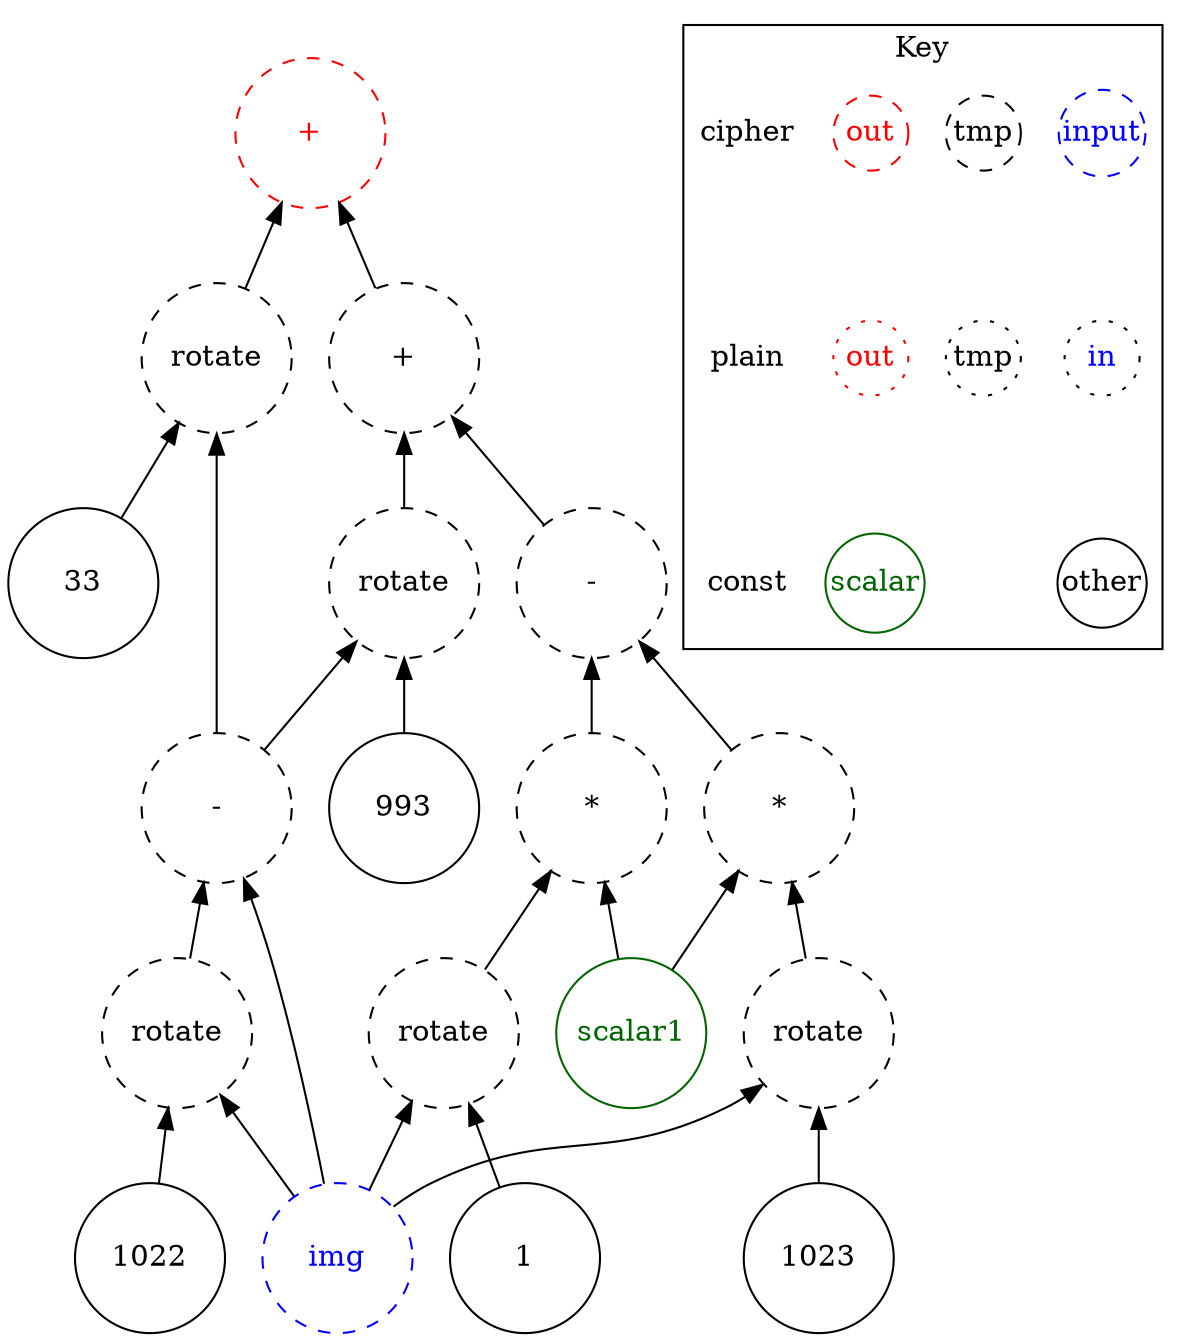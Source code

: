 digraph "gx_kernel" {
node [shape=circle width=1 margin=0]
edge [dir=back]
33 [label="33" style=solid]
ciphertext0 [label="img" style=dashed color=blue fontcolor=blue]
1022 [label="1022" style=solid]
ciphertext35 [label="rotate" style=dashed]
ciphertext35 -> ciphertext0
ciphertext35 -> 1022
ciphertext36 [label="-" style=dashed]
ciphertext36 -> ciphertext35
ciphertext36 -> ciphertext0
ciphertext13 [label="rotate" style=dashed]
ciphertext13 -> ciphertext36
ciphertext13 -> 33
1 [label="1" style=solid]
ciphertext8 [label="rotate" style=dashed]
ciphertext8 -> ciphertext0
ciphertext8 -> 1
scalar1 [label="scalar1" style=solid color=darkgreen fontcolor=darkgreen]
ciphertext9 [label="*" style=dashed]
ciphertext9 -> scalar1
ciphertext9 -> ciphertext8
1023 [label="1023" style=solid]
ciphertext6 [label="rotate" style=dashed]
ciphertext6 -> ciphertext0
ciphertext6 -> 1023
ciphertext7 [label="*" style=dashed]
ciphertext7 -> scalar1
ciphertext7 -> ciphertext6
ciphertext10 [label="-" style=dashed]
ciphertext10 -> ciphertext7
ciphertext10 -> ciphertext9
993 [label="993" style=solid]
ciphertext5 [label="rotate" style=dashed]
ciphertext5 -> ciphertext36
ciphertext5 -> 993
ciphertext14 [label="+" style=dashed]
ciphertext14 -> ciphertext5
ciphertext14 -> ciphertext10
ciphertext15 [label="+" style=dashed color=red fontcolor=red]
ciphertext15 -> ciphertext14
ciphertext15 -> ciphertext13
subgraph cluster_key {
    graph[label="Key"]
    node [width=0.5]
    edge [dir=forward style=invis]
    in_cipher [label=input color=blue fontcolor=blue style=dashed]
    tmp_cipher [label=tmp color=black fontcolor=black style=dashed]
    out_cipher [label=out color=red fontcolor=red style=dashed]
    cipher [shape=plain]

    in_plain [label=in icolor=blue fontcolor=blue style=dotted]
    tmp_plain [label=tmp color=black fontcolor=black style=dotted]
    out_plain [label=out color=red fontcolor=red style=dotted]
    plain [shape=plain]
    
    other [color=black fontcolor=black style=solid]
    scalar [color=darkgreen fontcolor=darkgreen style=solid]
    const[shape=plain]
    
    cipher -> plain
    plain -> const
    out_cipher -> out_plain
    in_cipher -> in_plain
    tmp_cipher -> tmp_plain
    in_plain -> other
    out_plain -> scalar
}
}
